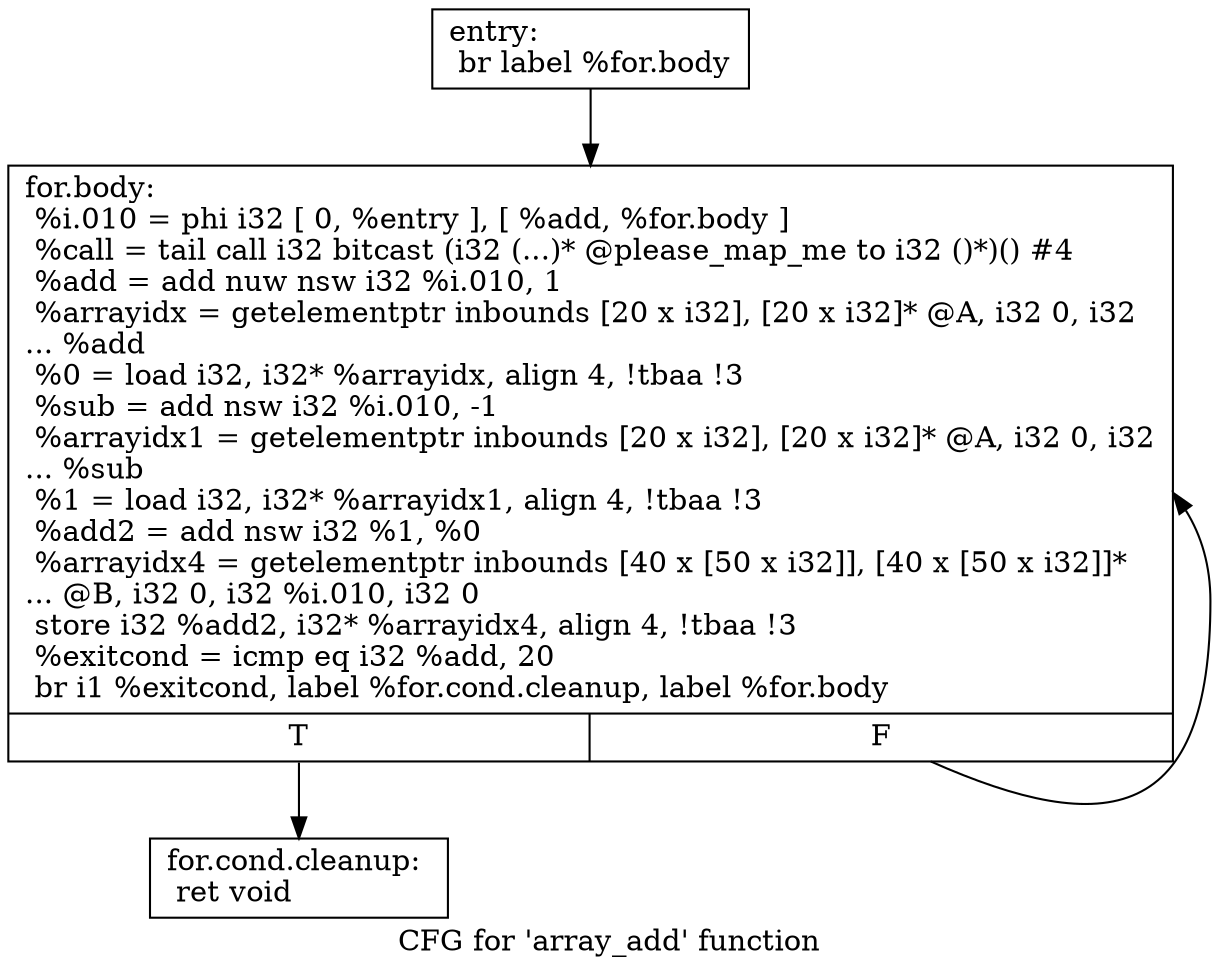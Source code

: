 digraph "CFG for 'array_add' function" {
	label="CFG for 'array_add' function";

	Node0x55982d083b70 [shape=record,label="{entry:\l  br label %for.body\l}"];
	Node0x55982d083b70 -> Node0x55982d08b0c0;
	Node0x55982d08b070 [shape=record,label="{for.cond.cleanup:                                 \l  ret void\l}"];
	Node0x55982d08b0c0 [shape=record,label="{for.body:                                         \l  %i.010 = phi i32 [ 0, %entry ], [ %add, %for.body ]\l  %call = tail call i32 bitcast (i32 (...)* @please_map_me to i32 ()*)() #4\l  %add = add nuw nsw i32 %i.010, 1\l  %arrayidx = getelementptr inbounds [20 x i32], [20 x i32]* @A, i32 0, i32\l... %add\l  %0 = load i32, i32* %arrayidx, align 4, !tbaa !3\l  %sub = add nsw i32 %i.010, -1\l  %arrayidx1 = getelementptr inbounds [20 x i32], [20 x i32]* @A, i32 0, i32\l... %sub\l  %1 = load i32, i32* %arrayidx1, align 4, !tbaa !3\l  %add2 = add nsw i32 %1, %0\l  %arrayidx4 = getelementptr inbounds [40 x [50 x i32]], [40 x [50 x i32]]*\l... @B, i32 0, i32 %i.010, i32 0\l  store i32 %add2, i32* %arrayidx4, align 4, !tbaa !3\l  %exitcond = icmp eq i32 %add, 20\l  br i1 %exitcond, label %for.cond.cleanup, label %for.body\l|{<s0>T|<s1>F}}"];
	Node0x55982d08b0c0:s0 -> Node0x55982d08b070;
	Node0x55982d08b0c0:s1 -> Node0x55982d08b0c0;
}

